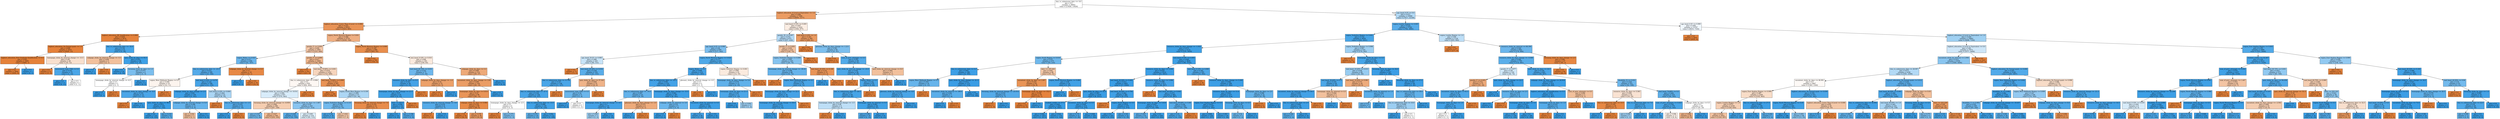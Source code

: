 digraph Tree {
node [shape=box, style="filled", color="black"] ;
0 [label="due_vs_submission_date <= -0.0\ngini = 0.5\nsamples = 26852\nvalue = [13426, 13426]", fillcolor="#e5813900"] ;
1 [label="highest_education_A Level or Equivalent <= 1.0\ngini = 0.289\nsamples = 7286\nvalue = [6009, 1277]", fillcolor="#e58139c9"] ;
0 -> 1 [labeldistance=2.5, labelangle=45, headlabel="True"] ;
2 [label="highest_education_Lower Than A Level <= 0.999\ngini = 0.223\nsamples = 6253\nvalue = [5453, 800]", fillcolor="#e58139da"] ;
1 -> 2 ;
3 [label="highest_education_HE Qualification <= 0.999\ngini = 0.029\nsamples = 3474\nvalue = [3423, 51]", fillcolor="#e58139fb"] ;
2 -> 3 ;
4 [label="highest_education_No Formal quals <= 1.0\ngini = 0.008\nsamples = 3433\nvalue = [3420, 13]", fillcolor="#e58139fe"] ;
3 -> 4 ;
5 [label="highest_education_Post Graduate Qualification <= 0.5\ngini = 0.001\nsamples = 3405\nvalue = [3404, 1]", fillcolor="#e58139ff"] ;
4 -> 5 ;
6 [label="gini = 0.0\nsamples = 3404\nvalue = [3404, 0]", fillcolor="#e58139ff"] ;
5 -> 6 ;
7 [label="gini = 0.0\nsamples = 1\nvalue = [0, 1]", fillcolor="#399de5ff"] ;
5 -> 7 ;
8 [label="homepage_clicks_by_interval_change <= -13.5\ngini = 0.49\nsamples = 28\nvalue = [16, 12]", fillcolor="#e5813940"] ;
4 -> 8 ;
9 [label="gini = 0.0\nsamples = 15\nvalue = [15, 0]", fillcolor="#e58139ff"] ;
8 -> 9 ;
10 [label="assessment_type_CMA <= 0.5\ngini = 0.142\nsamples = 13\nvalue = [1, 12]", fillcolor="#399de5ea"] ;
8 -> 10 ;
11 [label="gini = 0.0\nsamples = 11\nvalue = [0, 11]", fillcolor="#399de5ff"] ;
10 -> 11 ;
12 [label="gini = 0.5\nsamples = 2\nvalue = [1, 1]", fillcolor="#e5813900"] ;
10 -> 12 ;
13 [label="due_vs_submission_date <= -32.0\ngini = 0.136\nsamples = 41\nvalue = [3, 38]", fillcolor="#399de5eb"] ;
3 -> 13 ;
14 [label="subpage_clicks_by_interval_change <= -5.5\ngini = 0.444\nsamples = 3\nvalue = [2, 1]", fillcolor="#e581397f"] ;
13 -> 14 ;
15 [label="gini = 0.0\nsamples = 1\nvalue = [0, 1]", fillcolor="#399de5ff"] ;
14 -> 15 ;
16 [label="gini = 0.0\nsamples = 2\nvalue = [2, 0]", fillcolor="#e58139ff"] ;
14 -> 16 ;
17 [label="quiz_clicks_by_days <= 93.5\ngini = 0.051\nsamples = 38\nvalue = [1, 37]", fillcolor="#399de5f8"] ;
13 -> 17 ;
18 [label="gini = 0.0\nsamples = 34\nvalue = [0, 34]", fillcolor="#399de5ff"] ;
17 -> 18 ;
19 [label="forumng_clicks_by_days <= 1.5\ngini = 0.375\nsamples = 4\nvalue = [1, 3]", fillcolor="#399de5aa"] ;
17 -> 19 ;
20 [label="homepage_clicks_by_interval_change <= -6.5\ngini = 0.5\nsamples = 2\nvalue = [1, 1]", fillcolor="#e5813900"] ;
19 -> 20 ;
21 [label="gini = 0.0\nsamples = 1\nvalue = [0, 1]", fillcolor="#399de5ff"] ;
20 -> 21 ;
22 [label="gini = 0.0\nsamples = 1\nvalue = [1, 0]", fillcolor="#e58139ff"] ;
20 -> 22 ;
23 [label="gini = 0.0\nsamples = 2\nvalue = [0, 2]", fillcolor="#399de5ff"] ;
19 -> 23 ;
24 [label="region_North Western Region <= 0.001\ngini = 0.394\nsamples = 2779\nvalue = [2030, 749]", fillcolor="#e58139a1"] ;
2 -> 24 ;
25 [label="gender_F <= 0.004\ngini = 0.456\nsamples = 1891\nvalue = [1225, 666]", fillcolor="#e5813974"] ;
24 -> 25 ;
26 [label="region_Wales <= 0.025\ngini = 0.317\nsamples = 208\nvalue = [41, 167]", fillcolor="#399de5c0"] ;
25 -> 26 ;
27 [label="due_vs_submission_date <= -23.5\ngini = 0.214\nsamples = 189\nvalue = [23, 166]", fillcolor="#399de5dc"] ;
26 -> 27 ;
28 [label="region_West Midlands Region <= 0.5\ngini = 0.499\nsamples = 23\nvalue = [12, 11]", fillcolor="#e5813915"] ;
27 -> 28 ;
29 [label="oucontent_clicks_by_days_change <= -4.0\ngini = 0.153\nsamples = 12\nvalue = [1, 11]", fillcolor="#399de5e8"] ;
28 -> 29 ;
30 [label="gini = 0.0\nsamples = 1\nvalue = [1, 0]", fillcolor="#e58139ff"] ;
29 -> 30 ;
31 [label="gini = 0.0\nsamples = 11\nvalue = [0, 11]", fillcolor="#399de5ff"] ;
29 -> 31 ;
32 [label="gini = 0.0\nsamples = 11\nvalue = [11, 0]", fillcolor="#e58139ff"] ;
28 -> 32 ;
33 [label="imd_band_0-10% <= 0.078\ngini = 0.124\nsamples = 166\nvalue = [11, 155]", fillcolor="#399de5ed"] ;
27 -> 33 ;
34 [label="subpage_clicks_by_days_change <= 2.5\ngini = 0.041\nsamples = 144\nvalue = [3, 141]", fillcolor="#399de5fa"] ;
33 -> 34 ;
35 [label="quiz_clicks_by_days <= 98.0\ngini = 0.015\nsamples = 133\nvalue = [1, 132]", fillcolor="#399de5fd"] ;
34 -> 35 ;
36 [label="gini = 0.0\nsamples = 125\nvalue = [0, 125]", fillcolor="#399de5ff"] ;
35 -> 36 ;
37 [label="gini = 0.219\nsamples = 8\nvalue = [1, 7]", fillcolor="#399de5db"] ;
35 -> 37 ;
38 [label="subpage_clicks_by_interval_change <= 6.0\ngini = 0.298\nsamples = 11\nvalue = [2, 9]", fillcolor="#399de5c6"] ;
34 -> 38 ;
39 [label="gini = 0.444\nsamples = 3\nvalue = [2, 1]", fillcolor="#e581397f"] ;
38 -> 39 ;
40 [label="gini = 0.0\nsamples = 8\nvalue = [0, 8]", fillcolor="#399de5ff"] ;
38 -> 40 ;
41 [label="imd_band_0-10% <= 0.849\ngini = 0.463\nsamples = 22\nvalue = [8, 14]", fillcolor="#399de56d"] ;
33 -> 41 ;
42 [label="gini = 0.0\nsamples = 6\nvalue = [6, 0]", fillcolor="#e58139ff"] ;
41 -> 42 ;
43 [label="due_vs_submission_date <= -1.5\ngini = 0.219\nsamples = 16\nvalue = [2, 14]", fillcolor="#399de5db"] ;
41 -> 43 ;
44 [label="gini = 0.0\nsamples = 14\nvalue = [0, 14]", fillcolor="#399de5ff"] ;
43 -> 44 ;
45 [label="gini = 0.0\nsamples = 2\nvalue = [2, 0]", fillcolor="#e58139ff"] ;
43 -> 45 ;
46 [label="subpage_clicks_by_interval_change <= 0.5\ngini = 0.1\nsamples = 19\nvalue = [18, 1]", fillcolor="#e58139f1"] ;
26 -> 46 ;
47 [label="gini = 0.0\nsamples = 1\nvalue = [0, 1]", fillcolor="#399de5ff"] ;
46 -> 47 ;
48 [label="gini = 0.0\nsamples = 18\nvalue = [18, 0]", fillcolor="#e58139ff"] ;
46 -> 48 ;
49 [label="gender_F <= 0.998\ngini = 0.417\nsamples = 1683\nvalue = [1184, 499]", fillcolor="#e5813994"] ;
25 -> 49 ;
50 [label="gini = 0.0\nsamples = 431\nvalue = [431, 0]", fillcolor="#e58139ff"] ;
49 -> 50 ;
51 [label="imd_band_70-80% <= 0.001\ngini = 0.479\nsamples = 1252\nvalue = [753, 499]", fillcolor="#e5813956"] ;
49 -> 51 ;
52 [label="due_vs_submission_date <= -0.984\ngini = 0.5\nsamples = 955\nvalue = [492, 463]", fillcolor="#e581390f"] ;
51 -> 52 ;
53 [label="subpage_clicks_by_interval_change <= -0.014\ngini = 0.494\nsamples = 837\nvalue = [374, 463]", fillcolor="#399de531"] ;
52 -> 53 ;
54 [label="forumng_clicks_by_interval_change <= -8.959\ngini = 0.469\nsamples = 396\nvalue = [247, 149]", fillcolor="#e5813965"] ;
53 -> 54 ;
55 [label="gini = 0.337\nsamples = 56\nvalue = [12, 44]", fillcolor="#399de5b9"] ;
54 -> 55 ;
56 [label="gini = 0.427\nsamples = 340\nvalue = [235, 105]", fillcolor="#e581398d"] ;
54 -> 56 ;
57 [label="resource_clicks_by_days <= 1.067\ngini = 0.41\nsamples = 441\nvalue = [127, 314]", fillcolor="#399de598"] ;
53 -> 57 ;
58 [label="gini = 0.239\nsamples = 231\nvalue = [32, 199]", fillcolor="#399de5d6"] ;
57 -> 58 ;
59 [label="gini = 0.495\nsamples = 210\nvalue = [95, 115]", fillcolor="#399de52c"] ;
57 -> 59 ;
60 [label="gini = 0.0\nsamples = 118\nvalue = [118, 0]", fillcolor="#e58139ff"] ;
52 -> 60 ;
61 [label="imd_band_70-80% <= 0.999\ngini = 0.213\nsamples = 297\nvalue = [261, 36]", fillcolor="#e58139dc"] ;
51 -> 61 ;
62 [label="gini = 0.0\nsamples = 240\nvalue = [240, 0]", fillcolor="#e58139ff"] ;
61 -> 62 ;
63 [label="region_South West Region <= 0.109\ngini = 0.465\nsamples = 57\nvalue = [21, 36]", fillcolor="#399de56a"] ;
61 -> 63 ;
64 [label="region_Yorkshire Region <= 0.133\ngini = 0.346\nsamples = 45\nvalue = [10, 35]", fillcolor="#399de5b6"] ;
63 -> 64 ;
65 [label="gini = 0.161\nsamples = 34\nvalue = [3, 31]", fillcolor="#399de5e6"] ;
64 -> 65 ;
66 [label="gini = 0.463\nsamples = 11\nvalue = [7, 4]", fillcolor="#e581396d"] ;
64 -> 66 ;
67 [label="forumng_clicks_by_interval_change <= 7.0\ngini = 0.153\nsamples = 12\nvalue = [11, 1]", fillcolor="#e58139e8"] ;
63 -> 67 ;
68 [label="gini = 0.0\nsamples = 11\nvalue = [11, 0]", fillcolor="#e58139ff"] ;
67 -> 68 ;
69 [label="gini = 0.0\nsamples = 1\nvalue = [0, 1]", fillcolor="#399de5ff"] ;
67 -> 69 ;
70 [label="region_North Western Region <= 0.999\ngini = 0.169\nsamples = 888\nvalue = [805, 83]", fillcolor="#e58139e5"] ;
24 -> 70 ;
71 [label="gini = 0.0\nsamples = 705\nvalue = [705, 0]", fillcolor="#e58139ff"] ;
70 -> 71 ;
72 [label="imd_band_0-10% <= 0.016\ngini = 0.496\nsamples = 183\nvalue = [100, 83]", fillcolor="#e581392b"] ;
70 -> 72 ;
73 [label="imd_band_60-70% <= 0.031\ngini = 0.333\nsamples = 71\nvalue = [15, 56]", fillcolor="#399de5bb"] ;
72 -> 73 ;
74 [label="resource_clicks_by_days <= 9.5\ngini = 0.101\nsamples = 56\nvalue = [3, 53]", fillcolor="#399de5f1"] ;
73 -> 74 ;
75 [label="homepage_clicks_by_days_change <= 21.5\ngini = 0.07\nsamples = 55\nvalue = [2, 53]", fillcolor="#399de5f5"] ;
74 -> 75 ;
76 [label="date <= 225.5\ngini = 0.036\nsamples = 54\nvalue = [1, 53]", fillcolor="#399de5fa"] ;
75 -> 76 ;
77 [label="gini = 0.0\nsamples = 45\nvalue = [0, 45]", fillcolor="#399de5ff"] ;
76 -> 77 ;
78 [label="gini = 0.198\nsamples = 9\nvalue = [1, 8]", fillcolor="#399de5df"] ;
76 -> 78 ;
79 [label="gini = 0.0\nsamples = 1\nvalue = [1, 0]", fillcolor="#e58139ff"] ;
75 -> 79 ;
80 [label="gini = 0.0\nsamples = 1\nvalue = [1, 0]", fillcolor="#e58139ff"] ;
74 -> 80 ;
81 [label="subpage_clicks_by_days_change <= -1.0\ngini = 0.32\nsamples = 15\nvalue = [12, 3]", fillcolor="#e58139bf"] ;
73 -> 81 ;
82 [label="gini = 0.0\nsamples = 12\nvalue = [12, 0]", fillcolor="#e58139ff"] ;
81 -> 82 ;
83 [label="gini = 0.0\nsamples = 3\nvalue = [0, 3]", fillcolor="#399de5ff"] ;
81 -> 83 ;
84 [label="subpage_clicks_by_days <= 5.5\ngini = 0.366\nsamples = 112\nvalue = [85, 27]", fillcolor="#e58139ae"] ;
72 -> 84 ;
85 [label="oucontent_clicks_by_days_change <= 1.83\ngini = 0.299\nsamples = 104\nvalue = [85, 19]", fillcolor="#e58139c6"] ;
84 -> 85 ;
86 [label="homepage_clicks_by_days <= 0.015\ngini = 0.23\nsamples = 98\nvalue = [85, 13]", fillcolor="#e58139d8"] ;
85 -> 86 ;
87 [label="resource_clicks_by_interval_change <= -8.0\ngini = 0.219\nsamples = 8\nvalue = [1, 7]", fillcolor="#399de5db"] ;
86 -> 87 ;
88 [label="gini = 0.0\nsamples = 1\nvalue = [1, 0]", fillcolor="#e58139ff"] ;
87 -> 88 ;
89 [label="gini = 0.0\nsamples = 7\nvalue = [0, 7]", fillcolor="#399de5ff"] ;
87 -> 89 ;
90 [label="subpage_clicks_by_days <= 0.984\ngini = 0.124\nsamples = 90\nvalue = [84, 6]", fillcolor="#e58139ed"] ;
86 -> 90 ;
91 [label="gini = 0.0\nsamples = 54\nvalue = [54, 0]", fillcolor="#e58139ff"] ;
90 -> 91 ;
92 [label="gini = 0.278\nsamples = 36\nvalue = [30, 6]", fillcolor="#e58139cc"] ;
90 -> 92 ;
93 [label="gini = 0.0\nsamples = 6\nvalue = [0, 6]", fillcolor="#399de5ff"] ;
85 -> 93 ;
94 [label="gini = 0.0\nsamples = 8\nvalue = [0, 8]", fillcolor="#399de5ff"] ;
84 -> 94 ;
95 [label="imd_band_0-10% <= 0.005\ngini = 0.497\nsamples = 1033\nvalue = [556, 477]", fillcolor="#e5813924"] ;
1 -> 95 ;
96 [label="gender_M <= 0.007\ngini = 0.472\nsamples = 673\nvalue = [257, 416]", fillcolor="#399de561"] ;
95 -> 96 ;
97 [label="age_band_0-35 <= 0.995\ngini = 0.38\nsamples = 459\nvalue = [117, 342]", fillcolor="#399de5a8"] ;
96 -> 97 ;
98 [label="age_band_35-55 <= 0.985\ngini = 0.486\nsamples = 225\nvalue = [94, 131]", fillcolor="#399de548"] ;
97 -> 98 ;
99 [label="gini = 0.0\nsamples = 73\nvalue = [73, 0]", fillcolor="#e58139ff"] ;
98 -> 99 ;
100 [label="imd_band_20-30% <= 0.056\ngini = 0.238\nsamples = 152\nvalue = [21, 131]", fillcolor="#399de5d6"] ;
98 -> 100 ;
101 [label="due_vs_submission_date <= -0.794\ngini = 0.147\nsamples = 138\nvalue = [11, 127]", fillcolor="#399de5e9"] ;
100 -> 101 ;
102 [label="due_vs_submission_date <= -27.5\ngini = 0.124\nsamples = 136\nvalue = [9, 127]", fillcolor="#399de5ed"] ;
101 -> 102 ;
103 [label="homepage_clicks_by_days_change <= -2.5\ngini = 0.5\nsamples = 6\nvalue = [3, 3]", fillcolor="#e5813900"] ;
102 -> 103 ;
104 [label="gini = 0.0\nsamples = 2\nvalue = [2, 0]", fillcolor="#e58139ff"] ;
103 -> 104 ;
105 [label="gini = 0.375\nsamples = 4\nvalue = [1, 3]", fillcolor="#399de5aa"] ;
103 -> 105 ;
106 [label="due_vs_submission_date <= -13.5\ngini = 0.088\nsamples = 130\nvalue = [6, 124]", fillcolor="#399de5f3"] ;
102 -> 106 ;
107 [label="gini = 0.278\nsamples = 18\nvalue = [3, 15]", fillcolor="#399de5cc"] ;
106 -> 107 ;
108 [label="gini = 0.052\nsamples = 112\nvalue = [3, 109]", fillcolor="#399de5f8"] ;
106 -> 108 ;
109 [label="gini = 0.0\nsamples = 2\nvalue = [2, 0]", fillcolor="#e58139ff"] ;
101 -> 109 ;
110 [label="quiz_clicks_by_days <= 37.545\ngini = 0.408\nsamples = 14\nvalue = [10, 4]", fillcolor="#e5813999"] ;
100 -> 110 ;
111 [label="assessment_type_CMA <= 0.5\ngini = 0.32\nsamples = 5\nvalue = [1, 4]", fillcolor="#399de5bf"] ;
110 -> 111 ;
112 [label="gini = 0.0\nsamples = 3\nvalue = [0, 3]", fillcolor="#399de5ff"] ;
111 -> 112 ;
113 [label="gini = 0.5\nsamples = 2\nvalue = [1, 1]", fillcolor="#e5813900"] ;
111 -> 113 ;
114 [label="gini = 0.0\nsamples = 9\nvalue = [9, 0]", fillcolor="#e58139ff"] ;
110 -> 114 ;
115 [label="region_North Western Region <= 0.024\ngini = 0.177\nsamples = 234\nvalue = [23, 211]", fillcolor="#399de5e3"] ;
97 -> 115 ;
116 [label="region_Wales <= 0.5\ngini = 0.098\nsamples = 212\nvalue = [11, 201]", fillcolor="#399de5f1"] ;
115 -> 116 ;
117 [label="due_vs_submission_date <= -16.5\ngini = 0.091\nsamples = 210\nvalue = [10, 200]", fillcolor="#399de5f2"] ;
116 -> 117 ;
118 [label="due_vs_submission_date <= -19.5\ngini = 0.287\nsamples = 23\nvalue = [4, 19]", fillcolor="#399de5c9"] ;
117 -> 118 ;
119 [label="homepage_clicks_by_interval_change <= -8.5\ngini = 0.1\nsamples = 19\nvalue = [1, 18]", fillcolor="#399de5f1"] ;
118 -> 119 ;
120 [label="gini = 0.444\nsamples = 3\nvalue = [1, 2]", fillcolor="#399de57f"] ;
119 -> 120 ;
121 [label="gini = 0.0\nsamples = 16\nvalue = [0, 16]", fillcolor="#399de5ff"] ;
119 -> 121 ;
122 [label="glossary_clicks_by_days_change <= -1.0\ngini = 0.375\nsamples = 4\nvalue = [3, 1]", fillcolor="#e58139aa"] ;
118 -> 122 ;
123 [label="gini = 0.0\nsamples = 1\nvalue = [0, 1]", fillcolor="#399de5ff"] ;
122 -> 123 ;
124 [label="gini = 0.0\nsamples = 3\nvalue = [3, 0]", fillcolor="#e58139ff"] ;
122 -> 124 ;
125 [label="homepage_clicks_by_days_change <= -13.5\ngini = 0.062\nsamples = 187\nvalue = [6, 181]", fillcolor="#399de5f7"] ;
117 -> 125 ;
126 [label="subpage_clicks_by_interval <= 3.0\ngini = 0.32\nsamples = 5\nvalue = [1, 4]", fillcolor="#399de5bf"] ;
125 -> 126 ;
127 [label="gini = 0.0\nsamples = 4\nvalue = [0, 4]", fillcolor="#399de5ff"] ;
126 -> 127 ;
128 [label="gini = 0.0\nsamples = 1\nvalue = [1, 0]", fillcolor="#e58139ff"] ;
126 -> 128 ;
129 [label="oucontent_clicks_by_interval <= 0.5\ngini = 0.053\nsamples = 182\nvalue = [5, 177]", fillcolor="#399de5f8"] ;
125 -> 129 ;
130 [label="gini = 0.1\nsamples = 95\nvalue = [5, 90]", fillcolor="#399de5f1"] ;
129 -> 130 ;
131 [label="gini = 0.0\nsamples = 87\nvalue = [0, 87]", fillcolor="#399de5ff"] ;
129 -> 131 ;
132 [label="glossary_clicks_by_interval_change <= -0.5\ngini = 0.5\nsamples = 2\nvalue = [1, 1]", fillcolor="#e5813900"] ;
116 -> 132 ;
133 [label="gini = 0.0\nsamples = 1\nvalue = [1, 0]", fillcolor="#e58139ff"] ;
132 -> 133 ;
134 [label="gini = 0.0\nsamples = 1\nvalue = [0, 1]", fillcolor="#399de5ff"] ;
132 -> 134 ;
135 [label="region_Yorkshire Region <= 0.001\ngini = 0.496\nsamples = 22\nvalue = [12, 10]", fillcolor="#e581392a"] ;
115 -> 135 ;
136 [label="homepage_clicks_by_days_change <= 5.0\ngini = 0.278\nsamples = 12\nvalue = [2, 10]", fillcolor="#399de5cc"] ;
135 -> 136 ;
137 [label="homepage_clicks_by_days <= 21.5\ngini = 0.165\nsamples = 11\nvalue = [1, 10]", fillcolor="#399de5e6"] ;
136 -> 137 ;
138 [label="gini = 0.0\nsamples = 8\nvalue = [0, 8]", fillcolor="#399de5ff"] ;
137 -> 138 ;
139 [label="gini = 0.444\nsamples = 3\nvalue = [1, 2]", fillcolor="#399de57f"] ;
137 -> 139 ;
140 [label="gini = 0.0\nsamples = 1\nvalue = [1, 0]", fillcolor="#e58139ff"] ;
136 -> 140 ;
141 [label="gini = 0.0\nsamples = 10\nvalue = [10, 0]", fillcolor="#e58139ff"] ;
135 -> 141 ;
142 [label="gender_F <= 0.002\ngini = 0.452\nsamples = 214\nvalue = [140, 74]", fillcolor="#e5813978"] ;
96 -> 142 ;
143 [label="region_Yorkshire Region <= 0.006\ngini = 0.405\nsamples = 103\nvalue = [29, 74]", fillcolor="#399de59b"] ;
142 -> 143 ;
144 [label="homepage_clicks_by_interval_change <= -30.45\ngini = 0.298\nsamples = 88\nvalue = [16, 72]", fillcolor="#399de5c6"] ;
143 -> 144 ;
145 [label="gini = 0.0\nsamples = 10\nvalue = [10, 0]", fillcolor="#e58139ff"] ;
144 -> 145 ;
146 [label="region_West Midlands Region <= 0.5\ngini = 0.142\nsamples = 78\nvalue = [6, 72]", fillcolor="#399de5ea"] ;
144 -> 146 ;
147 [label="homepage_clicks_by_days_change <= 22.5\ngini = 0.1\nsamples = 76\nvalue = [4, 72]", fillcolor="#399de5f1"] ;
146 -> 147 ;
148 [label="homepage_clicks_by_interval_change <= 60.0\ngini = 0.077\nsamples = 75\nvalue = [3, 72]", fillcolor="#399de5f4"] ;
147 -> 148 ;
149 [label="gini = 0.053\nsamples = 74\nvalue = [2, 72]", fillcolor="#399de5f8"] ;
148 -> 149 ;
150 [label="gini = 0.0\nsamples = 1\nvalue = [1, 0]", fillcolor="#e58139ff"] ;
148 -> 150 ;
151 [label="gini = 0.0\nsamples = 1\nvalue = [1, 0]", fillcolor="#e58139ff"] ;
147 -> 151 ;
152 [label="gini = 0.0\nsamples = 2\nvalue = [2, 0]", fillcolor="#e58139ff"] ;
146 -> 152 ;
153 [label="imd_band_20-30% <= 0.188\ngini = 0.231\nsamples = 15\nvalue = [13, 2]", fillcolor="#e58139d8"] ;
143 -> 153 ;
154 [label="gini = 0.0\nsamples = 2\nvalue = [0, 2]", fillcolor="#399de5ff"] ;
153 -> 154 ;
155 [label="gini = 0.0\nsamples = 13\nvalue = [13, 0]", fillcolor="#e58139ff"] ;
153 -> 155 ;
156 [label="gini = 0.0\nsamples = 111\nvalue = [111, 0]", fillcolor="#e58139ff"] ;
142 -> 156 ;
157 [label="imd_band_0-10% <= 1.0\ngini = 0.281\nsamples = 360\nvalue = [299, 61]", fillcolor="#e58139cb"] ;
95 -> 157 ;
158 [label="gini = 0.0\nsamples = 278\nvalue = [278, 0]", fillcolor="#e58139ff"] ;
157 -> 158 ;
159 [label="glossary_clicks_by_days_change <= -1.211\ngini = 0.381\nsamples = 82\nvalue = [21, 61]", fillcolor="#399de5a7"] ;
157 -> 159 ;
160 [label="gini = 0.0\nsamples = 13\nvalue = [13, 0]", fillcolor="#e58139ff"] ;
159 -> 160 ;
161 [label="num_of_prev_attempts <= 0.5\ngini = 0.205\nsamples = 69\nvalue = [8, 61]", fillcolor="#399de5de"] ;
159 -> 161 ;
162 [label="quiz_clicks_by_interval_change <= -23.0\ngini = 0.165\nsamples = 66\nvalue = [6, 60]", fillcolor="#399de5e6"] ;
161 -> 162 ;
163 [label="gini = 0.0\nsamples = 1\nvalue = [1, 0]", fillcolor="#e58139ff"] ;
162 -> 163 ;
164 [label="region_Wales <= 0.5\ngini = 0.142\nsamples = 65\nvalue = [5, 60]", fillcolor="#399de5ea"] ;
162 -> 164 ;
165 [label="due_vs_submission_date <= -26.5\ngini = 0.117\nsamples = 64\nvalue = [4, 60]", fillcolor="#399de5ee"] ;
164 -> 165 ;
166 [label="homepage_clicks_by_interval_change <= -1.5\ngini = 0.48\nsamples = 5\nvalue = [2, 3]", fillcolor="#399de555"] ;
165 -> 166 ;
167 [label="gini = 0.0\nsamples = 2\nvalue = [2, 0]", fillcolor="#e58139ff"] ;
166 -> 167 ;
168 [label="gini = 0.0\nsamples = 3\nvalue = [0, 3]", fillcolor="#399de5ff"] ;
166 -> 168 ;
169 [label="homepage_clicks_by_interval <= 0.5\ngini = 0.065\nsamples = 59\nvalue = [2, 57]", fillcolor="#399de5f6"] ;
165 -> 169 ;
170 [label="gini = 0.198\nsamples = 18\nvalue = [2, 16]", fillcolor="#399de5df"] ;
169 -> 170 ;
171 [label="gini = 0.0\nsamples = 41\nvalue = [0, 41]", fillcolor="#399de5ff"] ;
169 -> 171 ;
172 [label="gini = 0.0\nsamples = 1\nvalue = [1, 0]", fillcolor="#e58139ff"] ;
164 -> 172 ;
173 [label="quiz_clicks_by_interval_change <= 8.0\ngini = 0.444\nsamples = 3\nvalue = [2, 1]", fillcolor="#e581397f"] ;
161 -> 173 ;
174 [label="gini = 0.0\nsamples = 2\nvalue = [2, 0]", fillcolor="#e58139ff"] ;
173 -> 174 ;
175 [label="gini = 0.0\nsamples = 1\nvalue = [0, 1]", fillcolor="#399de5ff"] ;
173 -> 175 ;
176 [label="age_band_0-35 <= 0.0\ngini = 0.471\nsamples = 19566\nvalue = [7417, 12149]", fillcolor="#399de563"] ;
0 -> 176 [labeldistance=2.5, labelangle=-45, headlabel="False"] ;
177 [label="region_London Region <= 0.005\ngini = 0.235\nsamples = 5769\nvalue = [784, 4985]", fillcolor="#399de5d7"] ;
176 -> 177 ;
178 [label="region_Yorkshire Region <= 0.001\ngini = 0.132\nsamples = 4630\nvalue = [329, 4301]", fillcolor="#399de5eb"] ;
177 -> 178 ;
179 [label="resource_clicks_by_days_change <= -1.032\ngini = 0.073\nsamples = 4114\nvalue = [155, 3959]", fillcolor="#399de5f5"] ;
178 -> 179 ;
180 [label="region_South Region <= 0.016\ngini = 0.337\nsamples = 275\nvalue = [59, 216]", fillcolor="#399de5b9"] ;
179 -> 180 ;
181 [label="due_vs_submission_date <= 0.5\ngini = 0.041\nsamples = 189\nvalue = [4, 185]", fillcolor="#399de5f9"] ;
180 -> 181 ;
182 [label="region_West Midlands Region <= 0.5\ngini = 0.305\nsamples = 16\nvalue = [3, 13]", fillcolor="#399de5c4"] ;
181 -> 182 ;
183 [label="glossary_clicks_by_interval_change <= -4.0\ngini = 0.133\nsamples = 14\nvalue = [1, 13]", fillcolor="#399de5eb"] ;
182 -> 183 ;
184 [label="gini = 0.0\nsamples = 1\nvalue = [1, 0]", fillcolor="#e58139ff"] ;
183 -> 184 ;
185 [label="gini = 0.0\nsamples = 13\nvalue = [0, 13]", fillcolor="#399de5ff"] ;
183 -> 185 ;
186 [label="gini = 0.0\nsamples = 2\nvalue = [2, 0]", fillcolor="#e58139ff"] ;
182 -> 186 ;
187 [label="quiz_clicks_by_days_change <= -21.5\ngini = 0.011\nsamples = 173\nvalue = [1, 172]", fillcolor="#399de5fe"] ;
181 -> 187 ;
188 [label="oucontent_clicks_by_interval <= 189.0\ngini = 0.245\nsamples = 7\nvalue = [1, 6]", fillcolor="#399de5d4"] ;
187 -> 188 ;
189 [label="gini = 0.0\nsamples = 6\nvalue = [0, 6]", fillcolor="#399de5ff"] ;
188 -> 189 ;
190 [label="gini = 0.0\nsamples = 1\nvalue = [1, 0]", fillcolor="#e58139ff"] ;
188 -> 190 ;
191 [label="gini = 0.0\nsamples = 166\nvalue = [0, 166]", fillcolor="#399de5ff"] ;
187 -> 191 ;
192 [label="date <= 165.444\ngini = 0.461\nsamples = 86\nvalue = [55, 31]", fillcolor="#e581396f"] ;
180 -> 192 ;
193 [label="oucontent_clicks_by_days <= 1.007\ngini = 0.225\nsamples = 62\nvalue = [54, 8]", fillcolor="#e58139d9"] ;
192 -> 193 ;
194 [label="forumng_clicks_by_interval_change <= -25.014\ngini = 0.219\nsamples = 8\nvalue = [1, 7]", fillcolor="#399de5db"] ;
193 -> 194 ;
195 [label="gini = 0.0\nsamples = 1\nvalue = [1, 0]", fillcolor="#e58139ff"] ;
194 -> 195 ;
196 [label="gini = 0.0\nsamples = 7\nvalue = [0, 7]", fillcolor="#399de5ff"] ;
194 -> 196 ;
197 [label="homepage_clicks_by_days <= 152.5\ngini = 0.036\nsamples = 54\nvalue = [53, 1]", fillcolor="#e58139fa"] ;
193 -> 197 ;
198 [label="gini = 0.0\nsamples = 53\nvalue = [53, 0]", fillcolor="#e58139ff"] ;
197 -> 198 ;
199 [label="gini = 0.0\nsamples = 1\nvalue = [0, 1]", fillcolor="#399de5ff"] ;
197 -> 199 ;
200 [label="region_North Western Region <= 0.484\ngini = 0.08\nsamples = 24\nvalue = [1, 23]", fillcolor="#399de5f4"] ;
192 -> 200 ;
201 [label="gini = 0.0\nsamples = 23\nvalue = [0, 23]", fillcolor="#399de5ff"] ;
200 -> 201 ;
202 [label="gini = 0.0\nsamples = 1\nvalue = [1, 0]", fillcolor="#e58139ff"] ;
200 -> 202 ;
203 [label="imd_band_0-10% <= 0.005\ngini = 0.049\nsamples = 3839\nvalue = [96, 3743]", fillcolor="#399de5f8"] ;
179 -> 203 ;
204 [label="resource_clicks_by_days <= 3.006\ngini = 0.035\nsamples = 3514\nvalue = [63, 3451]", fillcolor="#399de5fa"] ;
203 -> 204 ;
205 [label="imd_band_20-30% <= 0.005\ngini = 0.013\nsamples = 2601\nvalue = [17, 2584]", fillcolor="#399de5fd"] ;
204 -> 205 ;
206 [label="quiz_clicks_by_days <= 33.5\ngini = 0.007\nsamples = 2319\nvalue = [8, 2311]", fillcolor="#399de5fe"] ;
205 -> 206 ;
207 [label="studied_credits <= 37.5\ngini = 0.004\nsamples = 2045\nvalue = [4, 2041]", fillcolor="#399de5ff"] ;
206 -> 207 ;
208 [label="gini = 0.002\nsamples = 1875\nvalue = [2, 1873]", fillcolor="#399de5ff"] ;
207 -> 208 ;
209 [label="gini = 0.023\nsamples = 170\nvalue = [2, 168]", fillcolor="#399de5fc"] ;
207 -> 209 ;
210 [label="oucontent_clicks_by_days <= 0.5\ngini = 0.029\nsamples = 274\nvalue = [4, 270]", fillcolor="#399de5fb"] ;
206 -> 210 ;
211 [label="gini = 0.175\nsamples = 31\nvalue = [3, 28]", fillcolor="#399de5e4"] ;
210 -> 211 ;
212 [label="gini = 0.008\nsamples = 243\nvalue = [1, 242]", fillcolor="#399de5fe"] ;
210 -> 212 ;
213 [label="imd_band_20-30% <= 0.704\ngini = 0.062\nsamples = 282\nvalue = [9, 273]", fillcolor="#399de5f7"] ;
205 -> 213 ;
214 [label="gini = 0.0\nsamples = 7\nvalue = [7, 0]", fillcolor="#e58139ff"] ;
213 -> 214 ;
215 [label="region_South Region <= 0.5\ngini = 0.014\nsamples = 275\nvalue = [2, 273]", fillcolor="#399de5fd"] ;
213 -> 215 ;
216 [label="gini = 0.0\nsamples = 253\nvalue = [0, 253]", fillcolor="#399de5ff"] ;
215 -> 216 ;
217 [label="gini = 0.165\nsamples = 22\nvalue = [2, 20]", fillcolor="#399de5e6"] ;
215 -> 217 ;
218 [label="resource_clicks_by_days <= 3.996\ngini = 0.096\nsamples = 913\nvalue = [46, 867]", fillcolor="#399de5f1"] ;
204 -> 218 ;
219 [label="gini = 0.0\nsamples = 11\nvalue = [11, 0]", fillcolor="#e58139ff"] ;
218 -> 219 ;
220 [label="imd_band_40-50% <= 0.045\ngini = 0.075\nsamples = 902\nvalue = [35, 867]", fillcolor="#399de5f5"] ;
218 -> 220 ;
221 [label="homepage_clicks_by_days <= 5.618\ngini = 0.027\nsamples = 719\nvalue = [10, 709]", fillcolor="#399de5fb"] ;
220 -> 221 ;
222 [label="gini = 0.267\nsamples = 63\nvalue = [10, 53]", fillcolor="#399de5cf"] ;
221 -> 222 ;
223 [label="gini = 0.0\nsamples = 656\nvalue = [0, 656]", fillcolor="#399de5ff"] ;
221 -> 223 ;
224 [label="imd_band_30-40% <= 0.08\ngini = 0.236\nsamples = 183\nvalue = [25, 158]", fillcolor="#399de5d7"] ;
220 -> 224 ;
225 [label="gini = 0.15\nsamples = 172\nvalue = [14, 158]", fillcolor="#399de5e8"] ;
224 -> 225 ;
226 [label="gini = 0.0\nsamples = 11\nvalue = [11, 0]", fillcolor="#e58139ff"] ;
224 -> 226 ;
227 [label="imd_band_0-10% <= 0.985\ngini = 0.182\nsamples = 325\nvalue = [33, 292]", fillcolor="#399de5e2"] ;
203 -> 227 ;
228 [label="gini = 0.0\nsamples = 26\nvalue = [26, 0]", fillcolor="#e58139ff"] ;
227 -> 228 ;
229 [label="resource_clicks_by_days_change <= 3.309\ngini = 0.046\nsamples = 299\nvalue = [7, 292]", fillcolor="#399de5f9"] ;
227 -> 229 ;
230 [label="resource_clicks_by_days <= 11.0\ngini = 0.021\nsamples = 277\nvalue = [3, 274]", fillcolor="#399de5fc"] ;
229 -> 230 ;
231 [label="region_East Anglian Region <= 0.5\ngini = 0.015\nsamples = 267\nvalue = [2, 265]", fillcolor="#399de5fd"] ;
230 -> 231 ;
232 [label="gini = 0.008\nsamples = 238\nvalue = [1, 237]", fillcolor="#399de5fe"] ;
231 -> 232 ;
233 [label="gini = 0.067\nsamples = 29\nvalue = [1, 28]", fillcolor="#399de5f6"] ;
231 -> 233 ;
234 [label="forumng_clicks_by_days <= 6.5\ngini = 0.18\nsamples = 10\nvalue = [1, 9]", fillcolor="#399de5e3"] ;
230 -> 234 ;
235 [label="gini = 0.32\nsamples = 5\nvalue = [1, 4]", fillcolor="#399de5bf"] ;
234 -> 235 ;
236 [label="gini = 0.0\nsamples = 5\nvalue = [0, 5]", fillcolor="#399de5ff"] ;
234 -> 236 ;
237 [label="homepage_clicks_by_days <= 2.5\ngini = 0.298\nsamples = 22\nvalue = [4, 18]", fillcolor="#399de5c6"] ;
229 -> 237 ;
238 [label="gini = 0.0\nsamples = 4\nvalue = [4, 0]", fillcolor="#e58139ff"] ;
237 -> 238 ;
239 [label="gini = 0.0\nsamples = 18\nvalue = [0, 18]", fillcolor="#399de5ff"] ;
237 -> 239 ;
240 [label="region_Yorkshire Region <= 0.998\ngini = 0.447\nsamples = 516\nvalue = [174, 342]", fillcolor="#399de57d"] ;
178 -> 240 ;
241 [label="gini = 0.0\nsamples = 151\nvalue = [151, 0]", fillcolor="#e58139ff"] ;
240 -> 241 ;
242 [label="homepage_clicks_by_days <= 0.5\ngini = 0.118\nsamples = 365\nvalue = [23, 342]", fillcolor="#399de5ee"] ;
240 -> 242 ;
243 [label="imd_band_10-20% <= 0.015\ngini = 0.438\nsamples = 68\nvalue = [22, 46]", fillcolor="#399de585"] ;
242 -> 243 ;
244 [label="imd_band_30-40% <= 0.5\ngini = 0.165\nsamples = 44\nvalue = [4, 40]", fillcolor="#399de5e6"] ;
243 -> 244 ;
245 [label="oucontent_clicks_by_interval_change <= 50.0\ngini = 0.093\nsamples = 41\nvalue = [2, 39]", fillcolor="#399de5f2"] ;
244 -> 245 ;
246 [label="due_vs_submission_date <= 2.5\ngini = 0.049\nsamples = 40\nvalue = [1, 39]", fillcolor="#399de5f8"] ;
245 -> 246 ;
247 [label="gini = 0.245\nsamples = 7\nvalue = [1, 6]", fillcolor="#399de5d4"] ;
246 -> 247 ;
248 [label="gini = 0.0\nsamples = 33\nvalue = [0, 33]", fillcolor="#399de5ff"] ;
246 -> 248 ;
249 [label="gini = 0.0\nsamples = 1\nvalue = [1, 0]", fillcolor="#e58139ff"] ;
245 -> 249 ;
250 [label="homepage_clicks_by_interval <= 4.5\ngini = 0.444\nsamples = 3\nvalue = [2, 1]", fillcolor="#e581397f"] ;
244 -> 250 ;
251 [label="gini = 0.0\nsamples = 1\nvalue = [0, 1]", fillcolor="#399de5ff"] ;
250 -> 251 ;
252 [label="gini = 0.0\nsamples = 2\nvalue = [2, 0]", fillcolor="#e58139ff"] ;
250 -> 252 ;
253 [label="imd_band_10-20% <= 0.981\ngini = 0.375\nsamples = 24\nvalue = [18, 6]", fillcolor="#e58139aa"] ;
243 -> 253 ;
254 [label="gini = 0.0\nsamples = 17\nvalue = [17, 0]", fillcolor="#e58139ff"] ;
253 -> 254 ;
255 [label="oucontent_clicks_by_interval <= 1.5\ngini = 0.245\nsamples = 7\nvalue = [1, 6]", fillcolor="#399de5d4"] ;
253 -> 255 ;
256 [label="gini = 0.32\nsamples = 5\nvalue = [1, 4]", fillcolor="#399de5bf"] ;
255 -> 256 ;
257 [label="gini = 0.0\nsamples = 2\nvalue = [0, 2]", fillcolor="#399de5ff"] ;
255 -> 257 ;
258 [label="forumng_clicks_by_days <= 34.0\ngini = 0.007\nsamples = 297\nvalue = [1, 296]", fillcolor="#399de5fe"] ;
242 -> 258 ;
259 [label="gini = 0.0\nsamples = 251\nvalue = [0, 251]", fillcolor="#399de5ff"] ;
258 -> 259 ;
260 [label="forumng_clicks_by_days <= 37.5\ngini = 0.043\nsamples = 46\nvalue = [1, 45]", fillcolor="#399de5f9"] ;
258 -> 260 ;
261 [label="due_vs_submission_date <= 30.0\ngini = 0.278\nsamples = 6\nvalue = [1, 5]", fillcolor="#399de5cc"] ;
260 -> 261 ;
262 [label="due_vs_submission_date <= 10.0\ngini = 0.444\nsamples = 3\nvalue = [1, 2]", fillcolor="#399de57f"] ;
261 -> 262 ;
263 [label="gini = 0.0\nsamples = 1\nvalue = [0, 1]", fillcolor="#399de5ff"] ;
262 -> 263 ;
264 [label="gini = 0.5\nsamples = 2\nvalue = [1, 1]", fillcolor="#e5813900"] ;
262 -> 264 ;
265 [label="gini = 0.0\nsamples = 3\nvalue = [0, 3]", fillcolor="#399de5ff"] ;
261 -> 265 ;
266 [label="gini = 0.0\nsamples = 40\nvalue = [0, 40]", fillcolor="#399de5ff"] ;
260 -> 266 ;
267 [label="region_London Region <= 1.0\ngini = 0.48\nsamples = 1139\nvalue = [455, 684]", fillcolor="#399de555"] ;
177 -> 267 ;
268 [label="gini = 0.0\nsamples = 277\nvalue = [277, 0]", fillcolor="#e58139ff"] ;
267 -> 268 ;
269 [label="resource_clicks_by_interval <= 66.394\ngini = 0.328\nsamples = 862\nvalue = [178, 684]", fillcolor="#399de5bd"] ;
267 -> 269 ;
270 [label="resource_clicks_by_days_change <= -0.088\ngini = 0.246\nsamples = 795\nvalue = [114, 681]", fillcolor="#399de5d4"] ;
269 -> 270 ;
271 [label="gender_F <= 0.977\ngini = 0.49\nsamples = 130\nvalue = [56, 74]", fillcolor="#399de53e"] ;
270 -> 271 ;
272 [label="gender_F <= 0.005\ngini = 0.372\nsamples = 73\nvalue = [55, 18]", fillcolor="#e58139ac"] ;
271 -> 272 ;
273 [label="oucontent_clicks_by_days <= 63.5\ngini = 0.18\nsamples = 20\nvalue = [2, 18]", fillcolor="#399de5e3"] ;
272 -> 273 ;
274 [label="homepage_clicks_by_days <= 1.0\ngini = 0.1\nsamples = 19\nvalue = [1, 18]", fillcolor="#399de5f1"] ;
273 -> 274 ;
275 [label="gini = 0.5\nsamples = 2\nvalue = [1, 1]", fillcolor="#e5813900"] ;
274 -> 275 ;
276 [label="gini = 0.0\nsamples = 17\nvalue = [0, 17]", fillcolor="#399de5ff"] ;
274 -> 276 ;
277 [label="gini = 0.0\nsamples = 1\nvalue = [1, 0]", fillcolor="#e58139ff"] ;
273 -> 277 ;
278 [label="gini = 0.0\nsamples = 53\nvalue = [53, 0]", fillcolor="#e58139ff"] ;
272 -> 278 ;
279 [label="quiz_clicks_by_days_change <= 22.5\ngini = 0.034\nsamples = 57\nvalue = [1, 56]", fillcolor="#399de5fa"] ;
271 -> 279 ;
280 [label="gini = 0.0\nsamples = 51\nvalue = [0, 51]", fillcolor="#399de5ff"] ;
279 -> 280 ;
281 [label="resource_clicks_by_days <= 2.5\ngini = 0.278\nsamples = 6\nvalue = [1, 5]", fillcolor="#399de5cc"] ;
279 -> 281 ;
282 [label="gini = 0.0\nsamples = 5\nvalue = [0, 5]", fillcolor="#399de5ff"] ;
281 -> 282 ;
283 [label="gini = 0.0\nsamples = 1\nvalue = [1, 0]", fillcolor="#e58139ff"] ;
281 -> 283 ;
284 [label="quiz_clicks_by_days <= 24.5\ngini = 0.159\nsamples = 665\nvalue = [58, 607]", fillcolor="#399de5e7"] ;
270 -> 284 ;
285 [label="subpage_clicks_by_days_change <= 24.918\ngini = 0.029\nsamples = 414\nvalue = [6, 408]", fillcolor="#399de5fb"] ;
284 -> 285 ;
286 [label="highest_education_HE Qualification <= 0.5\ngini = 0.019\nsamples = 411\nvalue = [4, 407]", fillcolor="#399de5fc"] ;
285 -> 286 ;
287 [label="homepage_clicks_by_days <= 3.5\ngini = 0.015\nsamples = 403\nvalue = [3, 400]", fillcolor="#399de5fd"] ;
286 -> 287 ;
288 [label="gini = 0.054\nsamples = 109\nvalue = [3, 106]", fillcolor="#399de5f8"] ;
287 -> 288 ;
289 [label="gini = 0.0\nsamples = 294\nvalue = [0, 294]", fillcolor="#399de5ff"] ;
287 -> 289 ;
290 [label="homepage_clicks_by_days <= 1.0\ngini = 0.219\nsamples = 8\nvalue = [1, 7]", fillcolor="#399de5db"] ;
286 -> 290 ;
291 [label="gini = 0.0\nsamples = 1\nvalue = [1, 0]", fillcolor="#e58139ff"] ;
290 -> 291 ;
292 [label="gini = 0.0\nsamples = 7\nvalue = [0, 7]", fillcolor="#399de5ff"] ;
290 -> 292 ;
293 [label="num_of_prev_attempts <= 0.5\ngini = 0.444\nsamples = 3\nvalue = [2, 1]", fillcolor="#e581397f"] ;
285 -> 293 ;
294 [label="gini = 0.0\nsamples = 2\nvalue = [2, 0]", fillcolor="#e58139ff"] ;
293 -> 294 ;
295 [label="gini = 0.0\nsamples = 1\nvalue = [0, 1]", fillcolor="#399de5ff"] ;
293 -> 295 ;
296 [label="disability_N <= 0.931\ngini = 0.329\nsamples = 251\nvalue = [52, 199]", fillcolor="#399de5bc"] ;
284 -> 296 ;
297 [label="resource_clicks_by_days <= 3.363\ngini = 0.492\nsamples = 32\nvalue = [18, 14]", fillcolor="#e5813939"] ;
296 -> 297 ;
298 [label="due_vs_submission_date <= 13.5\ngini = 0.105\nsamples = 18\nvalue = [17, 1]", fillcolor="#e58139f0"] ;
297 -> 298 ;
299 [label="gini = 0.0\nsamples = 1\nvalue = [0, 1]", fillcolor="#399de5ff"] ;
298 -> 299 ;
300 [label="gini = 0.0\nsamples = 17\nvalue = [17, 0]", fillcolor="#e58139ff"] ;
298 -> 300 ;
301 [label="due_vs_submission_date <= 7.0\ngini = 0.133\nsamples = 14\nvalue = [1, 13]", fillcolor="#399de5eb"] ;
297 -> 301 ;
302 [label="gini = 0.444\nsamples = 3\nvalue = [1, 2]", fillcolor="#399de57f"] ;
301 -> 302 ;
303 [label="gini = 0.0\nsamples = 11\nvalue = [0, 11]", fillcolor="#399de5ff"] ;
301 -> 303 ;
304 [label="imd_band_70-80% <= 0.5\ngini = 0.262\nsamples = 219\nvalue = [34, 185]", fillcolor="#399de5d0"] ;
296 -> 304 ;
305 [label="num_of_prev_attempts <= 0.025\ngini = 0.144\nsamples = 179\nvalue = [14, 165]", fillcolor="#399de5e9"] ;
304 -> 305 ;
306 [label="gini = 0.06\nsamples = 162\nvalue = [5, 157]", fillcolor="#399de5f7"] ;
305 -> 306 ;
307 [label="gini = 0.498\nsamples = 17\nvalue = [9, 8]", fillcolor="#e581391c"] ;
305 -> 307 ;
308 [label="subpage_clicks_by_days <= 0.5\ngini = 0.5\nsamples = 40\nvalue = [20, 20]", fillcolor="#e5813900"] ;
304 -> 308 ;
309 [label="gini = 0.408\nsamples = 28\nvalue = [20, 8]", fillcolor="#e5813999"] ;
308 -> 309 ;
310 [label="gini = 0.0\nsamples = 12\nvalue = [0, 12]", fillcolor="#399de5ff"] ;
308 -> 310 ;
311 [label="forumng_clicks_by_days_change <= 2.5\ngini = 0.086\nsamples = 67\nvalue = [64, 3]", fillcolor="#e58139f3"] ;
269 -> 311 ;
312 [label="gini = 0.0\nsamples = 64\nvalue = [64, 0]", fillcolor="#e58139ff"] ;
311 -> 312 ;
313 [label="gini = 0.0\nsamples = 3\nvalue = [0, 3]", fillcolor="#399de5ff"] ;
311 -> 313 ;
314 [label="age_band_0-35 <= 0.999\ngini = 0.499\nsamples = 13797\nvalue = [6633, 7164]", fillcolor="#399de513"] ;
176 -> 314 ;
315 [label="gini = 0.0\nsamples = 2935\nvalue = [2935, 0]", fillcolor="#e58139ff"] ;
314 -> 315 ;
316 [label="highest_education_A Level or Equivalent <= 1.0\ngini = 0.449\nsamples = 10862\nvalue = [3698, 7164]", fillcolor="#399de57b"] ;
314 -> 316 ;
317 [label="highest_education_A Level or Equivalent <= 0.0\ngini = 0.49\nsamples = 7873\nvalue = [3377, 4496]", fillcolor="#399de53f"] ;
316 -> 317 ;
318 [label="oucontent_clicks_by_interval <= 2.994\ngini = 0.412\nsamples = 6336\nvalue = [1840, 4496]", fillcolor="#399de597"] ;
317 -> 318 ;
319 [label="due_vs_submission_date <= 28.997\ngini = 0.471\nsamples = 4190\nvalue = [1591, 2599]", fillcolor="#399de563"] ;
318 -> 319 ;
320 [label="oucontent_clicks_by_days <= 46.991\ngini = 0.5\nsamples = 2667\nvalue = [1363, 1304]", fillcolor="#e581390b"] ;
319 -> 320 ;
321 [label="region_East Anglian Region <= 0.999\ngini = 0.487\nsamples = 2295\nvalue = [1332, 963]", fillcolor="#e5813947"] ;
320 -> 321 ;
322 [label="region_London Region <= 1.0\ngini = 0.473\nsamples = 2159\nvalue = [1329, 830]", fillcolor="#e5813960"] ;
321 -> 322 ;
323 [label="gini = 0.452\nsamples = 2021\nvalue = [1324, 697]", fillcolor="#e5813979"] ;
322 -> 323 ;
324 [label="gini = 0.07\nsamples = 138\nvalue = [5, 133]", fillcolor="#399de5f5"] ;
322 -> 324 ;
325 [label="due_vs_submission_date <= 27.5\ngini = 0.043\nsamples = 136\nvalue = [3, 133]", fillcolor="#399de5f9"] ;
321 -> 325 ;
326 [label="gini = 0.031\nsamples = 129\nvalue = [2, 127]", fillcolor="#399de5fb"] ;
325 -> 326 ;
327 [label="gini = 0.245\nsamples = 7\nvalue = [1, 6]", fillcolor="#399de5d4"] ;
325 -> 327 ;
328 [label="highest_education_No Formal quals <= 0.039\ngini = 0.153\nsamples = 372\nvalue = [31, 341]", fillcolor="#399de5e8"] ;
320 -> 328 ;
329 [label="region_North Western Region <= 0.45\ngini = 0.073\nsamples = 344\nvalue = [13, 331]", fillcolor="#399de5f5"] ;
328 -> 329 ;
330 [label="gini = 0.0\nsamples = 298\nvalue = [0, 298]", fillcolor="#399de5ff"] ;
329 -> 330 ;
331 [label="gini = 0.405\nsamples = 46\nvalue = [13, 33]", fillcolor="#399de59b"] ;
329 -> 331 ;
332 [label="highest_education_Lower Than A Level <= 0.008\ngini = 0.459\nsamples = 28\nvalue = [18, 10]", fillcolor="#e5813971"] ;
328 -> 332 ;
333 [label="gini = 0.165\nsamples = 11\nvalue = [1, 10]", fillcolor="#399de5e6"] ;
332 -> 333 ;
334 [label="gini = 0.0\nsamples = 17\nvalue = [17, 0]", fillcolor="#e58139ff"] ;
332 -> 334 ;
335 [label="highest_education_No Formal quals <= 0.012\ngini = 0.255\nsamples = 1523\nvalue = [228, 1295]", fillcolor="#399de5d2"] ;
319 -> 335 ;
336 [label="imd_band_40-50% <= 0.001\ngini = 0.169\nsamples = 1374\nvalue = [128, 1246]", fillcolor="#399de5e5"] ;
335 -> 336 ;
337 [label="due_vs_submission_date <= 34.892\ngini = 0.083\nsamples = 1158\nvalue = [50, 1108]", fillcolor="#399de5f3"] ;
336 -> 337 ;
338 [label="gini = 0.281\nsamples = 219\nvalue = [37, 182]", fillcolor="#399de5cb"] ;
337 -> 338 ;
339 [label="gini = 0.027\nsamples = 939\nvalue = [13, 926]", fillcolor="#399de5fb"] ;
337 -> 339 ;
340 [label="imd_band_40-50% <= 1.0\ngini = 0.461\nsamples = 216\nvalue = [78, 138]", fillcolor="#399de56f"] ;
336 -> 340 ;
341 [label="gini = 0.0\nsamples = 76\nvalue = [76, 0]", fillcolor="#e58139ff"] ;
340 -> 341 ;
342 [label="gini = 0.028\nsamples = 140\nvalue = [2, 138]", fillcolor="#399de5fb"] ;
340 -> 342 ;
343 [label="subpage_clicks_by_days <= 0.03\ngini = 0.441\nsamples = 149\nvalue = [100, 49]", fillcolor="#e5813982"] ;
335 -> 343 ;
344 [label="forumng_clicks_by_days <= 4.5\ngini = 0.064\nsamples = 30\nvalue = [1, 29]", fillcolor="#399de5f6"] ;
343 -> 344 ;
345 [label="gini = 0.0\nsamples = 26\nvalue = [0, 26]", fillcolor="#399de5ff"] ;
344 -> 345 ;
346 [label="gini = 0.375\nsamples = 4\nvalue = [1, 3]", fillcolor="#399de5aa"] ;
344 -> 346 ;
347 [label="date <= 222.229\ngini = 0.28\nsamples = 119\nvalue = [99, 20]", fillcolor="#e58139cb"] ;
343 -> 347 ;
348 [label="gini = 0.133\nsamples = 14\nvalue = [1, 13]", fillcolor="#399de5eb"] ;
347 -> 348 ;
349 [label="gini = 0.124\nsamples = 105\nvalue = [98, 7]", fillcolor="#e58139ed"] ;
347 -> 349 ;
350 [label="highest_education_No Formal quals <= 0.006\ngini = 0.205\nsamples = 2146\nvalue = [249, 1897]", fillcolor="#399de5de"] ;
318 -> 350 ;
351 [label="region_West Midlands Region <= 0.002\ngini = 0.138\nsamples = 1971\nvalue = [147, 1824]", fillcolor="#399de5ea"] ;
350 -> 351 ;
352 [label="disability_N <= 0.992\ngini = 0.081\nsamples = 1735\nvalue = [73, 1662]", fillcolor="#399de5f4"] ;
351 -> 352 ;
353 [label="disability_Y <= 0.993\ngini = 0.335\nsamples = 305\nvalue = [65, 240]", fillcolor="#399de5ba"] ;
352 -> 353 ;
354 [label="gini = 0.0\nsamples = 60\nvalue = [60, 0]", fillcolor="#e58139ff"] ;
353 -> 354 ;
355 [label="gini = 0.04\nsamples = 245\nvalue = [5, 240]", fillcolor="#399de5fa"] ;
353 -> 355 ;
356 [label="subpage_clicks_by_interval_change <= -18.457\ngini = 0.011\nsamples = 1430\nvalue = [8, 1422]", fillcolor="#399de5fe"] ;
352 -> 356 ;
357 [label="gini = 0.245\nsamples = 28\nvalue = [4, 24]", fillcolor="#399de5d4"] ;
356 -> 357 ;
358 [label="gini = 0.006\nsamples = 1402\nvalue = [4, 1398]", fillcolor="#399de5fe"] ;
356 -> 358 ;
359 [label="region_West Midlands Region <= 0.999\ngini = 0.43\nsamples = 236\nvalue = [74, 162]", fillcolor="#399de58b"] ;
351 -> 359 ;
360 [label="gini = 0.0\nsamples = 56\nvalue = [56, 0]", fillcolor="#e58139ff"] ;
359 -> 360 ;
361 [label="subpage_clicks_by_days_change <= 8.0\ngini = 0.18\nsamples = 180\nvalue = [18, 162]", fillcolor="#399de5e3"] ;
359 -> 361 ;
362 [label="gini = 0.036\nsamples = 163\nvalue = [3, 160]", fillcolor="#399de5fa"] ;
361 -> 362 ;
363 [label="gini = 0.208\nsamples = 17\nvalue = [15, 2]", fillcolor="#e58139dd"] ;
361 -> 363 ;
364 [label="highest_education_No Formal quals <= 0.998\ngini = 0.486\nsamples = 175\nvalue = [102, 73]", fillcolor="#e5813948"] ;
350 -> 364 ;
365 [label="gini = 0.0\nsamples = 96\nvalue = [96, 0]", fillcolor="#e58139ff"] ;
364 -> 365 ;
366 [label="resource_clicks_by_interval_change <= -21.5\ngini = 0.14\nsamples = 79\nvalue = [6, 73]", fillcolor="#399de5ea"] ;
364 -> 366 ;
367 [label="gini = 0.0\nsamples = 2\nvalue = [2, 0]", fillcolor="#e58139ff"] ;
366 -> 367 ;
368 [label="resource_clicks_by_days_change <= 16.5\ngini = 0.098\nsamples = 77\nvalue = [4, 73]", fillcolor="#399de5f1"] ;
366 -> 368 ;
369 [label="gini = 0.076\nsamples = 76\nvalue = [3, 73]", fillcolor="#399de5f5"] ;
368 -> 369 ;
370 [label="gini = 0.0\nsamples = 1\nvalue = [1, 0]", fillcolor="#e58139ff"] ;
368 -> 370 ;
371 [label="gini = 0.0\nsamples = 1537\nvalue = [1537, 0]", fillcolor="#e58139ff"] ;
317 -> 371 ;
372 [label="region_East Anglian Region <= 0.003\ngini = 0.192\nsamples = 2989\nvalue = [321, 2668]", fillcolor="#399de5e0"] ;
316 -> 372 ;
373 [label="studied_credits <= 32.267\ngini = 0.128\nsamples = 2512\nvalue = [173, 2339]", fillcolor="#399de5ec"] ;
372 -> 373 ;
374 [label="num_of_prev_attempts <= 0.002\ngini = 0.076\nsamples = 2237\nvalue = [88, 2149]", fillcolor="#399de5f5"] ;
373 -> 374 ;
375 [label="region_North Western Region <= 0.007\ngini = 0.065\nsamples = 2217\nvalue = [75, 2142]", fillcolor="#399de5f6"] ;
374 -> 375 ;
376 [label="resource_clicks_by_interval_change <= -42.256\ngini = 0.032\nsamples = 1932\nvalue = [31, 1901]", fillcolor="#399de5fb"] ;
375 -> 376 ;
377 [label="imd_band_0-10% <= 0.418\ngini = 0.494\nsamples = 9\nvalue = [4, 5]", fillcolor="#399de533"] ;
376 -> 377 ;
378 [label="gini = 0.0\nsamples = 5\nvalue = [0, 5]", fillcolor="#399de5ff"] ;
377 -> 378 ;
379 [label="gini = 0.0\nsamples = 4\nvalue = [4, 0]", fillcolor="#e58139ff"] ;
377 -> 379 ;
380 [label="disability_N <= 0.806\ngini = 0.028\nsamples = 1923\nvalue = [27, 1896]", fillcolor="#399de5fb"] ;
376 -> 380 ;
381 [label="gini = 0.157\nsamples = 175\nvalue = [15, 160]", fillcolor="#399de5e7"] ;
380 -> 381 ;
382 [label="gini = 0.014\nsamples = 1748\nvalue = [12, 1736]", fillcolor="#399de5fd"] ;
380 -> 382 ;
383 [label="region_North Western Region <= 0.986\ngini = 0.261\nsamples = 285\nvalue = [44, 241]", fillcolor="#399de5d0"] ;
375 -> 383 ;
384 [label="gini = 0.0\nsamples = 41\nvalue = [41, 0]", fillcolor="#e58139ff"] ;
383 -> 384 ;
385 [label="homepage_clicks_by_days <= 0.5\ngini = 0.024\nsamples = 244\nvalue = [3, 241]", fillcolor="#399de5fc"] ;
383 -> 385 ;
386 [label="gini = 0.133\nsamples = 28\nvalue = [2, 26]", fillcolor="#399de5eb"] ;
385 -> 386 ;
387 [label="gini = 0.009\nsamples = 216\nvalue = [1, 215]", fillcolor="#399de5fe"] ;
385 -> 387 ;
388 [label="num_of_prev_attempts <= 1.447\ngini = 0.455\nsamples = 20\nvalue = [13, 7]", fillcolor="#e5813976"] ;
374 -> 388 ;
389 [label="gini = 0.0\nsamples = 13\nvalue = [13, 0]", fillcolor="#e58139ff"] ;
388 -> 389 ;
390 [label="gini = 0.0\nsamples = 7\nvalue = [0, 7]", fillcolor="#399de5ff"] ;
388 -> 390 ;
391 [label="imd_band_60-70% <= 0.001\ngini = 0.427\nsamples = 275\nvalue = [85, 190]", fillcolor="#399de58d"] ;
373 -> 391 ;
392 [label="quiz_clicks_by_days <= 94.058\ngini = 0.207\nsamples = 171\nvalue = [20, 151]", fillcolor="#399de5dd"] ;
391 -> 392 ;
393 [label="imd_band_20-30% <= 0.167\ngini = 0.127\nsamples = 161\nvalue = [11, 150]", fillcolor="#399de5ec"] ;
392 -> 393 ;
394 [label="region_North Western Region <= 0.5\ngini = 0.014\nsamples = 145\nvalue = [1, 144]", fillcolor="#399de5fd"] ;
393 -> 394 ;
395 [label="gini = 0.0\nsamples = 129\nvalue = [0, 129]", fillcolor="#399de5ff"] ;
394 -> 395 ;
396 [label="gini = 0.117\nsamples = 16\nvalue = [1, 15]", fillcolor="#399de5ee"] ;
394 -> 396 ;
397 [label="oucontent_clicks_by_days_change <= -2.502\ngini = 0.469\nsamples = 16\nvalue = [10, 6]", fillcolor="#e5813966"] ;
393 -> 397 ;
398 [label="gini = 0.0\nsamples = 10\nvalue = [10, 0]", fillcolor="#e58139ff"] ;
397 -> 398 ;
399 [label="gini = 0.0\nsamples = 6\nvalue = [0, 6]", fillcolor="#399de5ff"] ;
397 -> 399 ;
400 [label="quiz_clicks_by_interval_change <= -51.5\ngini = 0.18\nsamples = 10\nvalue = [9, 1]", fillcolor="#e58139e3"] ;
392 -> 400 ;
401 [label="gini = 0.0\nsamples = 1\nvalue = [0, 1]", fillcolor="#399de5ff"] ;
400 -> 401 ;
402 [label="gini = 0.0\nsamples = 9\nvalue = [9, 0]", fillcolor="#e58139ff"] ;
400 -> 402 ;
403 [label="imd_band_60-70% <= 0.989\ngini = 0.469\nsamples = 104\nvalue = [65, 39]", fillcolor="#e5813966"] ;
391 -> 403 ;
404 [label="gini = 0.0\nsamples = 48\nvalue = [48, 0]", fillcolor="#e58139ff"] ;
403 -> 404 ;
405 [label="date <= 222.143\ngini = 0.423\nsamples = 56\nvalue = [17, 39]", fillcolor="#399de590"] ;
403 -> 405 ;
406 [label="region_South Region <= 0.5\ngini = 0.069\nsamples = 28\nvalue = [1, 27]", fillcolor="#399de5f6"] ;
405 -> 406 ;
407 [label="gini = 0.0\nsamples = 19\nvalue = [0, 19]", fillcolor="#399de5ff"] ;
406 -> 407 ;
408 [label="gini = 0.198\nsamples = 9\nvalue = [1, 8]", fillcolor="#399de5df"] ;
406 -> 408 ;
409 [label="due_vs_submission_date <= 32.5\ngini = 0.49\nsamples = 28\nvalue = [16, 12]", fillcolor="#e5813940"] ;
405 -> 409 ;
410 [label="gini = 0.266\nsamples = 19\nvalue = [16, 3]", fillcolor="#e58139cf"] ;
409 -> 410 ;
411 [label="gini = 0.0\nsamples = 9\nvalue = [0, 9]", fillcolor="#399de5ff"] ;
409 -> 411 ;
412 [label="region_East Anglian Region <= 0.999\ngini = 0.428\nsamples = 477\nvalue = [148, 329]", fillcolor="#399de58c"] ;
372 -> 412 ;
413 [label="gini = 0.0\nsamples = 132\nvalue = [132, 0]", fillcolor="#e58139ff"] ;
412 -> 413 ;
414 [label="imd_band_40-50% <= 0.185\ngini = 0.088\nsamples = 345\nvalue = [16, 329]", fillcolor="#399de5f3"] ;
412 -> 414 ;
415 [label="homepage_clicks_by_days_change <= 18.5\ngini = 0.027\nsamples = 292\nvalue = [4, 288]", fillcolor="#399de5fb"] ;
414 -> 415 ;
416 [label="homepage_clicks_by_days <= 0.5\ngini = 0.021\nsamples = 286\nvalue = [3, 283]", fillcolor="#399de5fc"] ;
415 -> 416 ;
417 [label="imd_band_10-20% <= 0.5\ngini = 0.18\nsamples = 10\nvalue = [1, 9]", fillcolor="#399de5e3"] ;
416 -> 417 ;
418 [label="gini = 0.0\nsamples = 9\nvalue = [0, 9]", fillcolor="#399de5ff"] ;
417 -> 418 ;
419 [label="gini = 0.0\nsamples = 1\nvalue = [1, 0]", fillcolor="#e58139ff"] ;
417 -> 419 ;
420 [label="oucontent_clicks_by_days <= 73.5\ngini = 0.014\nsamples = 276\nvalue = [2, 274]", fillcolor="#399de5fd"] ;
416 -> 420 ;
421 [label="gini = 0.008\nsamples = 252\nvalue = [1, 251]", fillcolor="#399de5fe"] ;
420 -> 421 ;
422 [label="gini = 0.08\nsamples = 24\nvalue = [1, 23]", fillcolor="#399de5f4"] ;
420 -> 422 ;
423 [label="homepage_clicks_by_days_change <= 20.5\ngini = 0.278\nsamples = 6\nvalue = [1, 5]", fillcolor="#399de5cc"] ;
415 -> 423 ;
424 [label="gini = 0.0\nsamples = 1\nvalue = [1, 0]", fillcolor="#e58139ff"] ;
423 -> 424 ;
425 [label="gini = 0.0\nsamples = 5\nvalue = [0, 5]", fillcolor="#399de5ff"] ;
423 -> 425 ;
426 [label="imd_band_40-50% <= 0.96\ngini = 0.35\nsamples = 53\nvalue = [12, 41]", fillcolor="#399de5b4"] ;
414 -> 426 ;
427 [label="gini = 0.0\nsamples = 10\nvalue = [10, 0]", fillcolor="#e58139ff"] ;
426 -> 427 ;
428 [label="forumng_clicks_by_days <= 1.5\ngini = 0.089\nsamples = 43\nvalue = [2, 41]", fillcolor="#399de5f3"] ;
426 -> 428 ;
429 [label="due_vs_submission_date <= 22.0\ngini = 0.18\nsamples = 20\nvalue = [2, 18]", fillcolor="#399de5e3"] ;
428 -> 429 ;
430 [label="gini = 0.298\nsamples = 11\nvalue = [2, 9]", fillcolor="#399de5c6"] ;
429 -> 430 ;
431 [label="gini = 0.0\nsamples = 9\nvalue = [0, 9]", fillcolor="#399de5ff"] ;
429 -> 431 ;
432 [label="gini = 0.0\nsamples = 23\nvalue = [0, 23]", fillcolor="#399de5ff"] ;
428 -> 432 ;
}